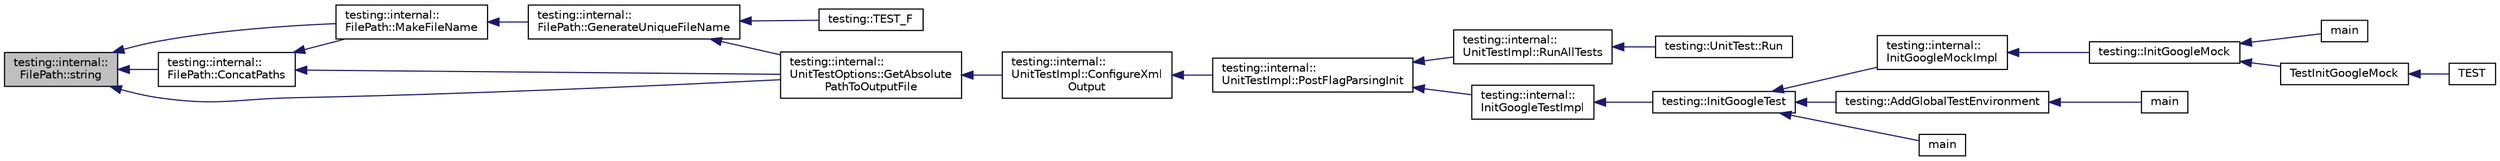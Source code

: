 digraph "testing::internal::FilePath::string"
{
  edge [fontname="Helvetica",fontsize="10",labelfontname="Helvetica",labelfontsize="10"];
  node [fontname="Helvetica",fontsize="10",shape=record];
  rankdir="LR";
  Node389 [label="testing::internal::\lFilePath::string",height=0.2,width=0.4,color="black", fillcolor="grey75", style="filled", fontcolor="black"];
  Node389 -> Node390 [dir="back",color="midnightblue",fontsize="10",style="solid",fontname="Helvetica"];
  Node390 [label="testing::internal::\lFilePath::MakeFileName",height=0.2,width=0.4,color="black", fillcolor="white", style="filled",URL="$de/d14/classtesting_1_1internal_1_1_file_path.html#aa8c102da670261eb4fa8e2f2481df139"];
  Node390 -> Node391 [dir="back",color="midnightblue",fontsize="10",style="solid",fontname="Helvetica"];
  Node391 [label="testing::internal::\lFilePath::GenerateUniqueFileName",height=0.2,width=0.4,color="black", fillcolor="white", style="filled",URL="$de/d14/classtesting_1_1internal_1_1_file_path.html#a2280a77adb394cf80bb5f73fc292e8c8"];
  Node391 -> Node392 [dir="back",color="midnightblue",fontsize="10",style="solid",fontname="Helvetica"];
  Node392 [label="testing::internal::\lUnitTestOptions::GetAbsolute\lPathToOutputFile",height=0.2,width=0.4,color="black", fillcolor="white", style="filled",URL="$d9/df0/classtesting_1_1internal_1_1_unit_test_options.html#a993fb30ad66104158c8c0ac508daca3f"];
  Node392 -> Node393 [dir="back",color="midnightblue",fontsize="10",style="solid",fontname="Helvetica"];
  Node393 [label="testing::internal::\lUnitTestImpl::ConfigureXml\lOutput",height=0.2,width=0.4,color="black", fillcolor="white", style="filled",URL="$d7/dda/classtesting_1_1internal_1_1_unit_test_impl.html#a21cd7b2928de03a55b5252f29dd5ae6d"];
  Node393 -> Node394 [dir="back",color="midnightblue",fontsize="10",style="solid",fontname="Helvetica"];
  Node394 [label="testing::internal::\lUnitTestImpl::PostFlagParsingInit",height=0.2,width=0.4,color="black", fillcolor="white", style="filled",URL="$d7/dda/classtesting_1_1internal_1_1_unit_test_impl.html#a772894193104b1b2516f16e6ff813168"];
  Node394 -> Node395 [dir="back",color="midnightblue",fontsize="10",style="solid",fontname="Helvetica"];
  Node395 [label="testing::internal::\lUnitTestImpl::RunAllTests",height=0.2,width=0.4,color="black", fillcolor="white", style="filled",URL="$d7/dda/classtesting_1_1internal_1_1_unit_test_impl.html#a1fb6be9971f4768c4136a05aa9e7e375"];
  Node395 -> Node396 [dir="back",color="midnightblue",fontsize="10",style="solid",fontname="Helvetica"];
  Node396 [label="testing::UnitTest::Run",height=0.2,width=0.4,color="black", fillcolor="white", style="filled",URL="$d7/d47/classtesting_1_1_unit_test.html#a2febc800536b44500565f4c423f359d3"];
  Node394 -> Node397 [dir="back",color="midnightblue",fontsize="10",style="solid",fontname="Helvetica"];
  Node397 [label="testing::internal::\lInitGoogleTestImpl",height=0.2,width=0.4,color="black", fillcolor="white", style="filled",URL="$d0/da7/namespacetesting_1_1internal.html#ac3c6fa93391768aa91c6238b31aaeeb5"];
  Node397 -> Node398 [dir="back",color="midnightblue",fontsize="10",style="solid",fontname="Helvetica"];
  Node398 [label="testing::InitGoogleTest",height=0.2,width=0.4,color="black", fillcolor="white", style="filled",URL="$d0/d75/namespacetesting.html#afd726ae08c9bd16dc52f78c822d9946b"];
  Node398 -> Node399 [dir="back",color="midnightblue",fontsize="10",style="solid",fontname="Helvetica"];
  Node399 [label="testing::internal::\lInitGoogleMockImpl",height=0.2,width=0.4,color="black", fillcolor="white", style="filled",URL="$d0/da7/namespacetesting_1_1internal.html#a3823844199df88af9493026031cf7744"];
  Node399 -> Node400 [dir="back",color="midnightblue",fontsize="10",style="solid",fontname="Helvetica"];
  Node400 [label="testing::InitGoogleMock",height=0.2,width=0.4,color="black", fillcolor="white", style="filled",URL="$d0/d75/namespacetesting.html#a32b1c6db9ba5133ccabfa67616b3c041"];
  Node400 -> Node401 [dir="back",color="midnightblue",fontsize="10",style="solid",fontname="Helvetica"];
  Node401 [label="main",height=0.2,width=0.4,color="black", fillcolor="white", style="filled",URL="$dd/d93/gmock__main_8cc.html#a7f83bdc516d2cb86e20235d94ddf055a"];
  Node400 -> Node402 [dir="back",color="midnightblue",fontsize="10",style="solid",fontname="Helvetica"];
  Node402 [label="TestInitGoogleMock",height=0.2,width=0.4,color="black", fillcolor="white", style="filled",URL="$d0/d02/gmock__test_8cc.html#ac9c8ae8722c330d47f75dee43fb8ab78"];
  Node402 -> Node403 [dir="back",color="midnightblue",fontsize="10",style="solid",fontname="Helvetica"];
  Node403 [label="TEST",height=0.2,width=0.4,color="black", fillcolor="white", style="filled",URL="$d0/d02/gmock__test_8cc.html#a7c86c6c98b72e903135c1b01370a13f3"];
  Node398 -> Node404 [dir="back",color="midnightblue",fontsize="10",style="solid",fontname="Helvetica"];
  Node404 [label="testing::AddGlobalTestEnvironment",height=0.2,width=0.4,color="black", fillcolor="white", style="filled",URL="$d0/d75/namespacetesting.html#a460d7b998622e332392c1e00be3a60d5"];
  Node404 -> Node405 [dir="back",color="midnightblue",fontsize="10",style="solid",fontname="Helvetica"];
  Node405 [label="main",height=0.2,width=0.4,color="black", fillcolor="white", style="filled",URL="$de/d83/gtest-listener__test_8cc.html#a3c04138a5bfe5d72780bb7e82a18e627"];
  Node398 -> Node406 [dir="back",color="midnightblue",fontsize="10",style="solid",fontname="Helvetica"];
  Node406 [label="main",height=0.2,width=0.4,color="black", fillcolor="white", style="filled",URL="$de/d85/sample10__unittest_8cc.html#a3c04138a5bfe5d72780bb7e82a18e627"];
  Node391 -> Node407 [dir="back",color="midnightblue",fontsize="10",style="solid",fontname="Helvetica"];
  Node407 [label="testing::TEST_F",height=0.2,width=0.4,color="black", fillcolor="white", style="filled",URL="$d0/d75/namespacetesting.html#ad7513c23ff21a4d2761cadfd2afe87e1"];
  Node389 -> Node408 [dir="back",color="midnightblue",fontsize="10",style="solid",fontname="Helvetica"];
  Node408 [label="testing::internal::\lFilePath::ConcatPaths",height=0.2,width=0.4,color="black", fillcolor="white", style="filled",URL="$de/d14/classtesting_1_1internal_1_1_file_path.html#ac9d57987f60ac43f0c57b89e333e531e"];
  Node408 -> Node390 [dir="back",color="midnightblue",fontsize="10",style="solid",fontname="Helvetica"];
  Node408 -> Node392 [dir="back",color="midnightblue",fontsize="10",style="solid",fontname="Helvetica"];
  Node389 -> Node392 [dir="back",color="midnightblue",fontsize="10",style="solid",fontname="Helvetica"];
}
